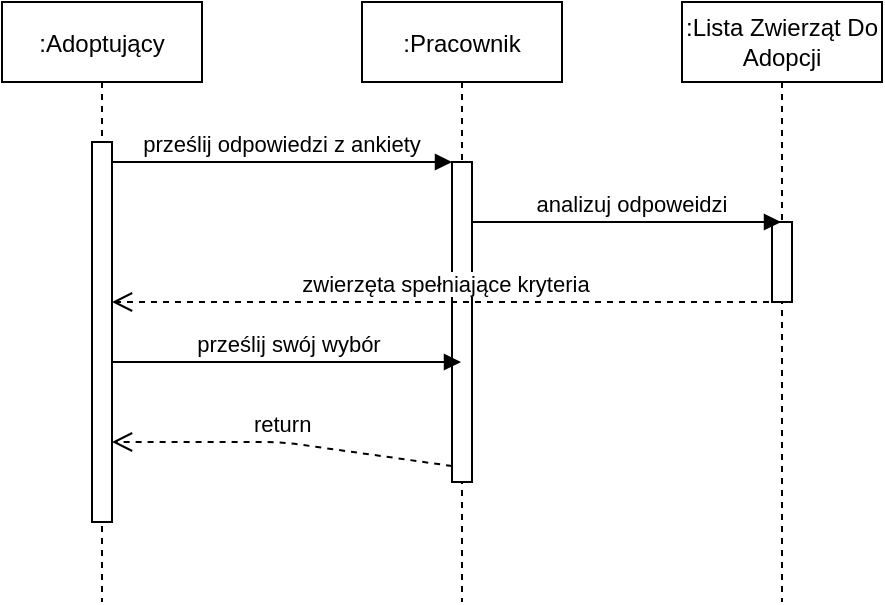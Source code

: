 <mxfile version="15.7.3" type="device"><diagram id="kgpKYQtTHZ0yAKxKKP6v" name="Page-1"><mxGraphModel dx="716" dy="389" grid="1" gridSize="10" guides="1" tooltips="1" connect="1" arrows="1" fold="1" page="1" pageScale="1" pageWidth="850" pageHeight="1100" math="0" shadow="0"><root><mxCell id="0"/><mxCell id="1" parent="0"/><mxCell id="3nuBFxr9cyL0pnOWT2aG-1" value=":Adoptujący" style="shape=umlLifeline;perimeter=lifelinePerimeter;container=1;collapsible=0;recursiveResize=0;rounded=0;shadow=0;strokeWidth=1;" parent="1" vertex="1"><mxGeometry x="120" y="80" width="100" height="300" as="geometry"/></mxCell><mxCell id="3nuBFxr9cyL0pnOWT2aG-2" value="" style="points=[];perimeter=orthogonalPerimeter;rounded=0;shadow=0;strokeWidth=1;" parent="3nuBFxr9cyL0pnOWT2aG-1" vertex="1"><mxGeometry x="45" y="70" width="10" height="190" as="geometry"/></mxCell><mxCell id="3nuBFxr9cyL0pnOWT2aG-5" value=":Pracownik" style="shape=umlLifeline;perimeter=lifelinePerimeter;container=1;collapsible=0;recursiveResize=0;rounded=0;shadow=0;strokeWidth=1;" parent="1" vertex="1"><mxGeometry x="300" y="80" width="100" height="300" as="geometry"/></mxCell><mxCell id="3nuBFxr9cyL0pnOWT2aG-6" value="" style="points=[];perimeter=orthogonalPerimeter;rounded=0;shadow=0;strokeWidth=1;" parent="3nuBFxr9cyL0pnOWT2aG-5" vertex="1"><mxGeometry x="45" y="80" width="10" height="160" as="geometry"/></mxCell><mxCell id="3nuBFxr9cyL0pnOWT2aG-7" value="return" style="verticalAlign=bottom;endArrow=open;dashed=1;endSize=8;exitX=0;exitY=0.95;shadow=0;strokeWidth=1;" parent="1" source="3nuBFxr9cyL0pnOWT2aG-6" target="3nuBFxr9cyL0pnOWT2aG-2" edge="1"><mxGeometry relative="1" as="geometry"><mxPoint x="275" y="236" as="targetPoint"/><Array as="points"><mxPoint x="260" y="300"/></Array></mxGeometry></mxCell><mxCell id="3nuBFxr9cyL0pnOWT2aG-8" value="prześlij odpowiedzi z ankiety" style="verticalAlign=bottom;endArrow=block;entryX=0;entryY=0;shadow=0;strokeWidth=1;" parent="1" source="3nuBFxr9cyL0pnOWT2aG-2" target="3nuBFxr9cyL0pnOWT2aG-6" edge="1"><mxGeometry relative="1" as="geometry"><mxPoint x="275" y="160" as="sourcePoint"/></mxGeometry></mxCell><mxCell id="hr7UFcFveQxVQ3qoyGLR-1" value=":Lista Zwierząt Do Adopcji" style="shape=umlLifeline;perimeter=lifelinePerimeter;whiteSpace=wrap;html=1;container=1;collapsible=0;recursiveResize=0;outlineConnect=0;" vertex="1" parent="1"><mxGeometry x="460" y="80" width="100" height="300" as="geometry"/></mxCell><mxCell id="hr7UFcFveQxVQ3qoyGLR-3" value="" style="html=1;points=[];perimeter=orthogonalPerimeter;" vertex="1" parent="hr7UFcFveQxVQ3qoyGLR-1"><mxGeometry x="45" y="110" width="10" height="40" as="geometry"/></mxCell><mxCell id="hr7UFcFveQxVQ3qoyGLR-2" value="analizuj odpoweidzi" style="verticalAlign=bottom;endArrow=block;shadow=0;strokeWidth=1;" edge="1" parent="1" source="3nuBFxr9cyL0pnOWT2aG-6" target="hr7UFcFveQxVQ3qoyGLR-1"><mxGeometry x="0.038" relative="1" as="geometry"><mxPoint x="350.0" y="170.0" as="sourcePoint"/><mxPoint x="520" y="170.0" as="targetPoint"/><Array as="points"><mxPoint x="420" y="190"/></Array><mxPoint as="offset"/></mxGeometry></mxCell><mxCell id="hr7UFcFveQxVQ3qoyGLR-6" value="zwierzęta spełniające kryteria" style="verticalAlign=bottom;endArrow=open;dashed=1;endSize=8;shadow=0;strokeWidth=1;" edge="1" parent="1" source="hr7UFcFveQxVQ3qoyGLR-1" target="3nuBFxr9cyL0pnOWT2aG-2"><mxGeometry relative="1" as="geometry"><mxPoint x="180.0" y="230" as="targetPoint"/><mxPoint x="390.0" y="240" as="sourcePoint"/></mxGeometry></mxCell><mxCell id="hr7UFcFveQxVQ3qoyGLR-9" value="prześlij swój wybór" style="html=1;verticalAlign=bottom;endArrow=block;rounded=0;" edge="1" parent="1" source="3nuBFxr9cyL0pnOWT2aG-2" target="3nuBFxr9cyL0pnOWT2aG-5"><mxGeometry width="80" relative="1" as="geometry"><mxPoint x="200" y="270" as="sourcePoint"/><mxPoint x="280" y="270" as="targetPoint"/><Array as="points"><mxPoint x="270" y="260"/></Array><mxPoint as="offset"/></mxGeometry></mxCell></root></mxGraphModel></diagram></mxfile>